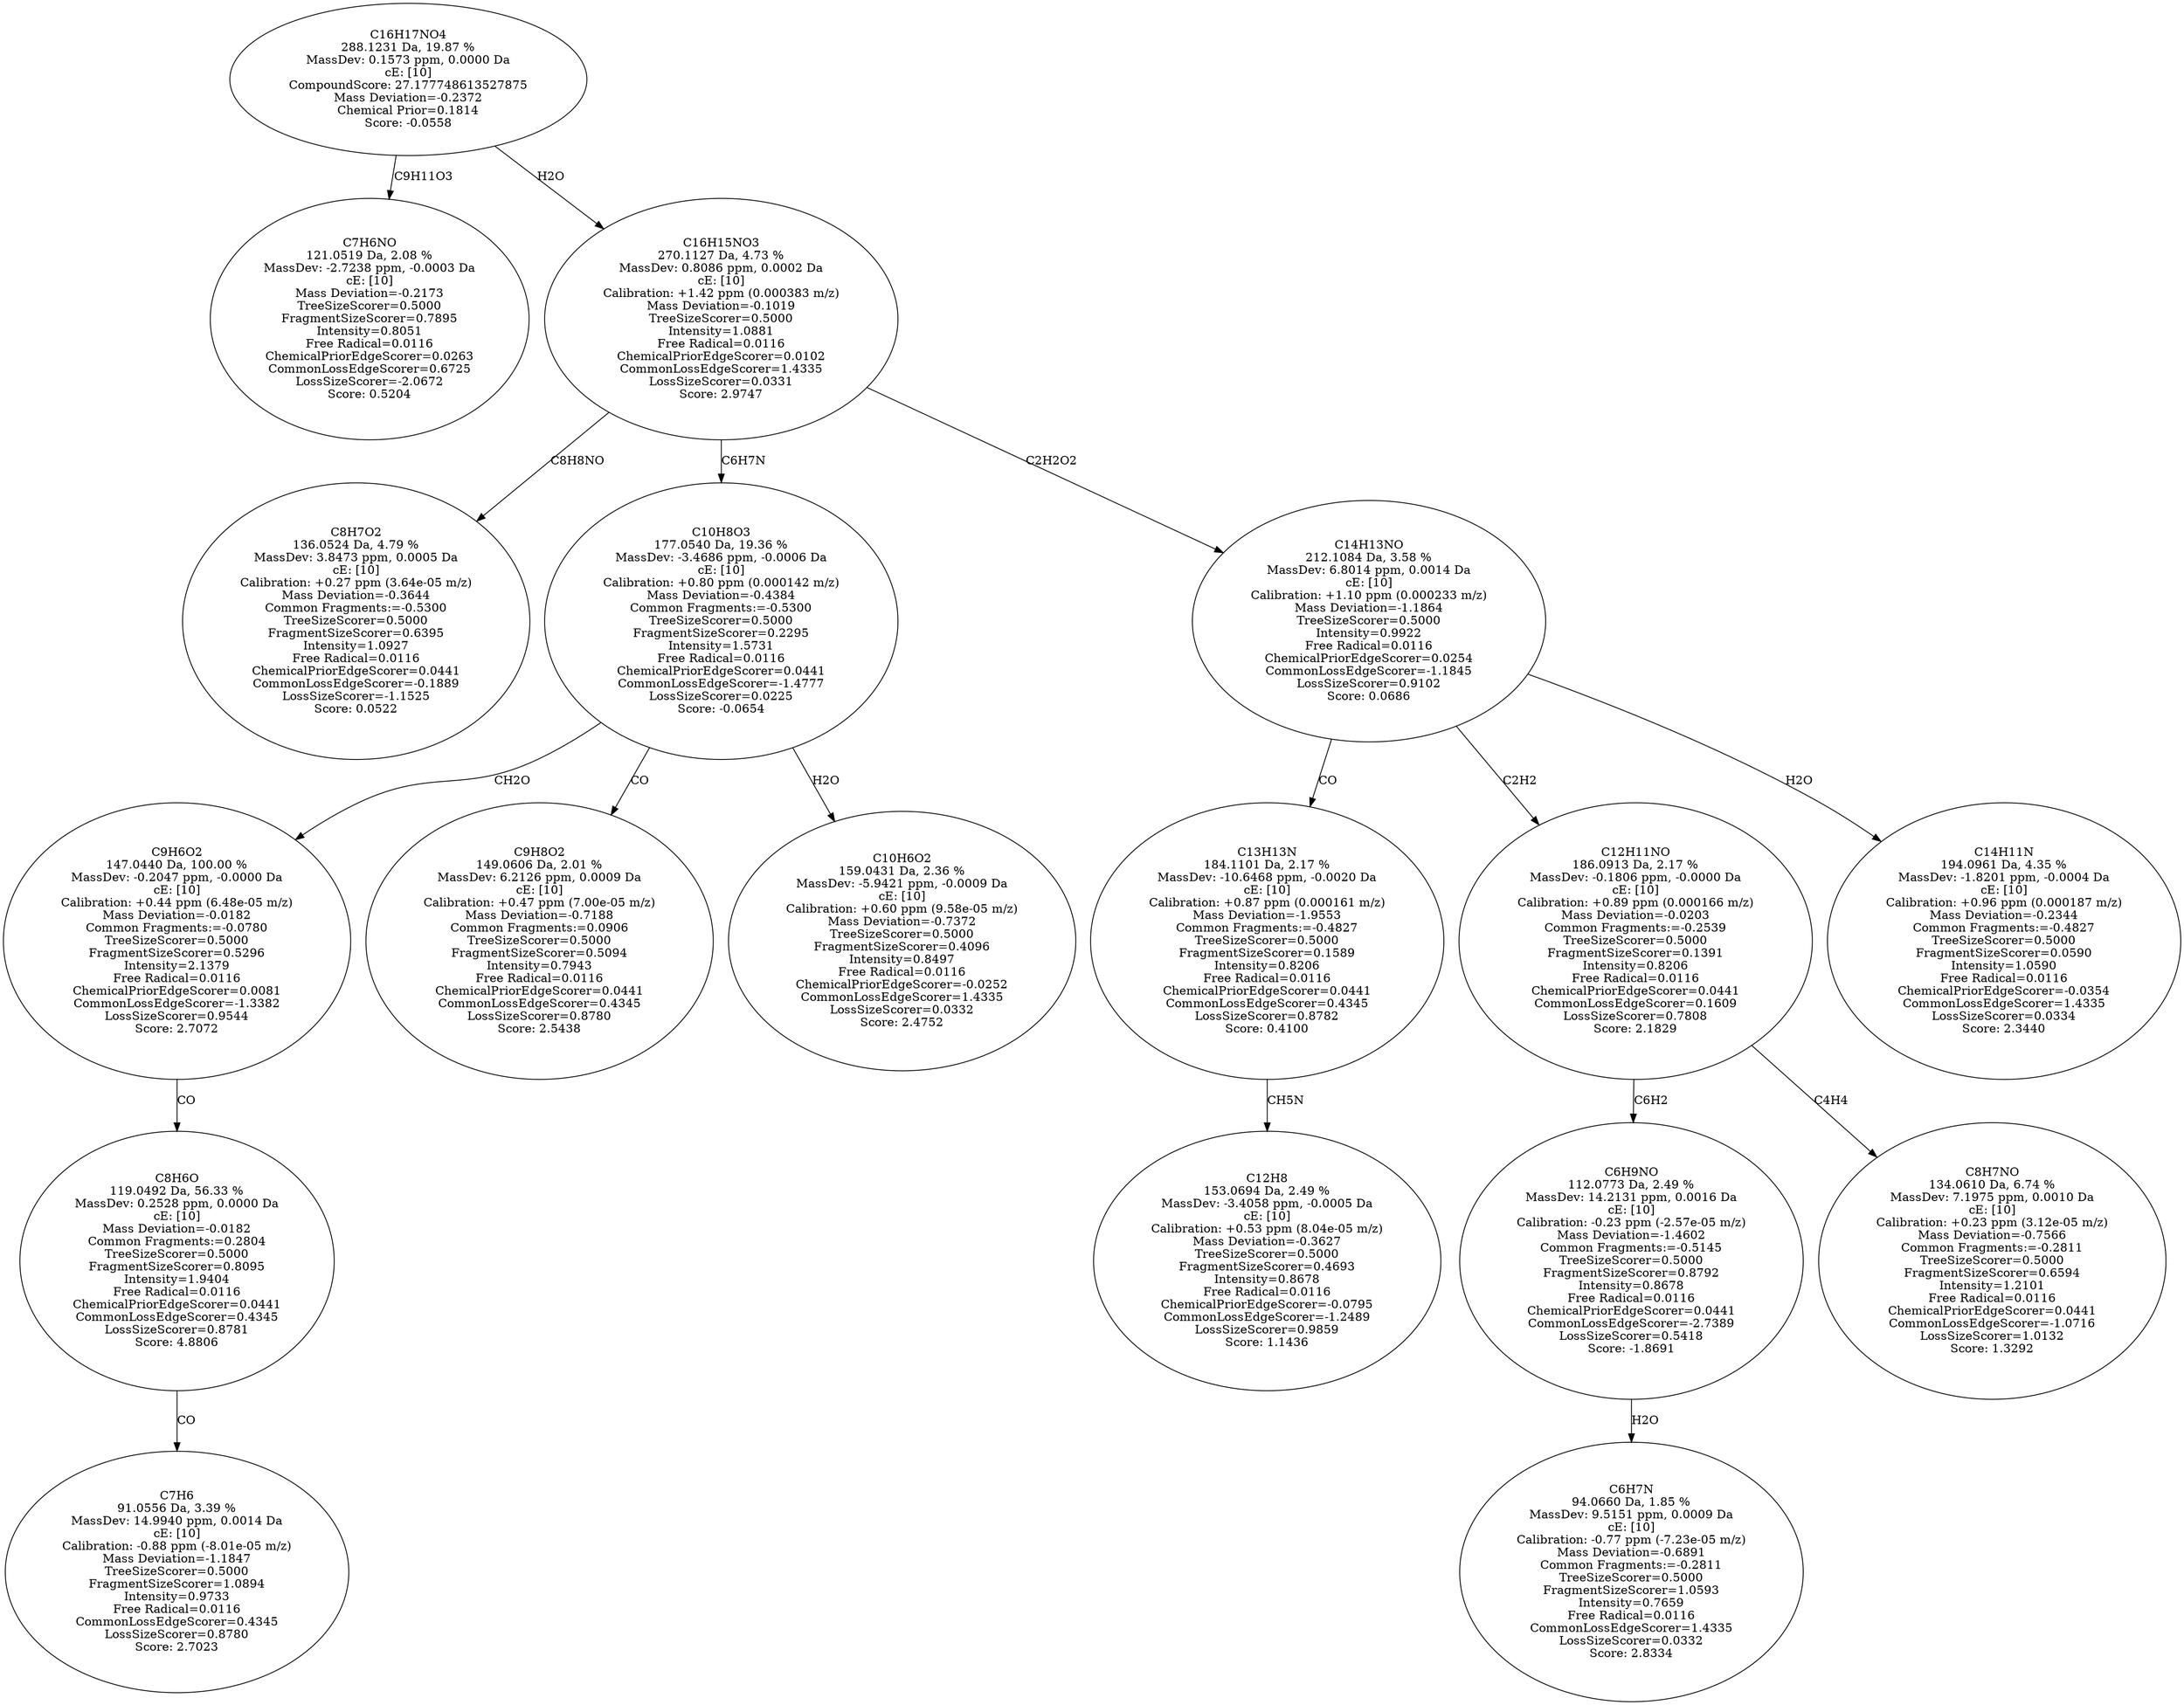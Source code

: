 strict digraph {
v1 [label="C7H6NO\n121.0519 Da, 2.08 %\nMassDev: -2.7238 ppm, -0.0003 Da\ncE: [10]\nMass Deviation=-0.2173\nTreeSizeScorer=0.5000\nFragmentSizeScorer=0.7895\nIntensity=0.8051\nFree Radical=0.0116\nChemicalPriorEdgeScorer=0.0263\nCommonLossEdgeScorer=0.6725\nLossSizeScorer=-2.0672\nScore: 0.5204"];
v2 [label="C8H7O2\n136.0524 Da, 4.79 %\nMassDev: 3.8473 ppm, 0.0005 Da\ncE: [10]\nCalibration: +0.27 ppm (3.64e-05 m/z)\nMass Deviation=-0.3644\nCommon Fragments:=-0.5300\nTreeSizeScorer=0.5000\nFragmentSizeScorer=0.6395\nIntensity=1.0927\nFree Radical=0.0116\nChemicalPriorEdgeScorer=0.0441\nCommonLossEdgeScorer=-0.1889\nLossSizeScorer=-1.1525\nScore: 0.0522"];
v3 [label="C7H6\n91.0556 Da, 3.39 %\nMassDev: 14.9940 ppm, 0.0014 Da\ncE: [10]\nCalibration: -0.88 ppm (-8.01e-05 m/z)\nMass Deviation=-1.1847\nTreeSizeScorer=0.5000\nFragmentSizeScorer=1.0894\nIntensity=0.9733\nFree Radical=0.0116\nCommonLossEdgeScorer=0.4345\nLossSizeScorer=0.8780\nScore: 2.7023"];
v4 [label="C8H6O\n119.0492 Da, 56.33 %\nMassDev: 0.2528 ppm, 0.0000 Da\ncE: [10]\nMass Deviation=-0.0182\nCommon Fragments:=0.2804\nTreeSizeScorer=0.5000\nFragmentSizeScorer=0.8095\nIntensity=1.9404\nFree Radical=0.0116\nChemicalPriorEdgeScorer=0.0441\nCommonLossEdgeScorer=0.4345\nLossSizeScorer=0.8781\nScore: 4.8806"];
v5 [label="C9H6O2\n147.0440 Da, 100.00 %\nMassDev: -0.2047 ppm, -0.0000 Da\ncE: [10]\nCalibration: +0.44 ppm (6.48e-05 m/z)\nMass Deviation=-0.0182\nCommon Fragments:=-0.0780\nTreeSizeScorer=0.5000\nFragmentSizeScorer=0.5296\nIntensity=2.1379\nFree Radical=0.0116\nChemicalPriorEdgeScorer=0.0081\nCommonLossEdgeScorer=-1.3382\nLossSizeScorer=0.9544\nScore: 2.7072"];
v6 [label="C9H8O2\n149.0606 Da, 2.01 %\nMassDev: 6.2126 ppm, 0.0009 Da\ncE: [10]\nCalibration: +0.47 ppm (7.00e-05 m/z)\nMass Deviation=-0.7188\nCommon Fragments:=0.0906\nTreeSizeScorer=0.5000\nFragmentSizeScorer=0.5094\nIntensity=0.7943\nFree Radical=0.0116\nChemicalPriorEdgeScorer=0.0441\nCommonLossEdgeScorer=0.4345\nLossSizeScorer=0.8780\nScore: 2.5438"];
v7 [label="C10H6O2\n159.0431 Da, 2.36 %\nMassDev: -5.9421 ppm, -0.0009 Da\ncE: [10]\nCalibration: +0.60 ppm (9.58e-05 m/z)\nMass Deviation=-0.7372\nTreeSizeScorer=0.5000\nFragmentSizeScorer=0.4096\nIntensity=0.8497\nFree Radical=0.0116\nChemicalPriorEdgeScorer=-0.0252\nCommonLossEdgeScorer=1.4335\nLossSizeScorer=0.0332\nScore: 2.4752"];
v8 [label="C10H8O3\n177.0540 Da, 19.36 %\nMassDev: -3.4686 ppm, -0.0006 Da\ncE: [10]\nCalibration: +0.80 ppm (0.000142 m/z)\nMass Deviation=-0.4384\nCommon Fragments:=-0.5300\nTreeSizeScorer=0.5000\nFragmentSizeScorer=0.2295\nIntensity=1.5731\nFree Radical=0.0116\nChemicalPriorEdgeScorer=0.0441\nCommonLossEdgeScorer=-1.4777\nLossSizeScorer=0.0225\nScore: -0.0654"];
v9 [label="C12H8\n153.0694 Da, 2.49 %\nMassDev: -3.4058 ppm, -0.0005 Da\ncE: [10]\nCalibration: +0.53 ppm (8.04e-05 m/z)\nMass Deviation=-0.3627\nTreeSizeScorer=0.5000\nFragmentSizeScorer=0.4693\nIntensity=0.8678\nFree Radical=0.0116\nChemicalPriorEdgeScorer=-0.0795\nCommonLossEdgeScorer=-1.2489\nLossSizeScorer=0.9859\nScore: 1.1436"];
v10 [label="C13H13N\n184.1101 Da, 2.17 %\nMassDev: -10.6468 ppm, -0.0020 Da\ncE: [10]\nCalibration: +0.87 ppm (0.000161 m/z)\nMass Deviation=-1.9553\nCommon Fragments:=-0.4827\nTreeSizeScorer=0.5000\nFragmentSizeScorer=0.1589\nIntensity=0.8206\nFree Radical=0.0116\nChemicalPriorEdgeScorer=0.0441\nCommonLossEdgeScorer=0.4345\nLossSizeScorer=0.8782\nScore: 0.4100"];
v11 [label="C6H7N\n94.0660 Da, 1.85 %\nMassDev: 9.5151 ppm, 0.0009 Da\ncE: [10]\nCalibration: -0.77 ppm (-7.23e-05 m/z)\nMass Deviation=-0.6891\nCommon Fragments:=-0.2811\nTreeSizeScorer=0.5000\nFragmentSizeScorer=1.0593\nIntensity=0.7659\nFree Radical=0.0116\nCommonLossEdgeScorer=1.4335\nLossSizeScorer=0.0332\nScore: 2.8334"];
v12 [label="C6H9NO\n112.0773 Da, 2.49 %\nMassDev: 14.2131 ppm, 0.0016 Da\ncE: [10]\nCalibration: -0.23 ppm (-2.57e-05 m/z)\nMass Deviation=-1.4602\nCommon Fragments:=-0.5145\nTreeSizeScorer=0.5000\nFragmentSizeScorer=0.8792\nIntensity=0.8678\nFree Radical=0.0116\nChemicalPriorEdgeScorer=0.0441\nCommonLossEdgeScorer=-2.7389\nLossSizeScorer=0.5418\nScore: -1.8691"];
v13 [label="C8H7NO\n134.0610 Da, 6.74 %\nMassDev: 7.1975 ppm, 0.0010 Da\ncE: [10]\nCalibration: +0.23 ppm (3.12e-05 m/z)\nMass Deviation=-0.7566\nCommon Fragments:=-0.2811\nTreeSizeScorer=0.5000\nFragmentSizeScorer=0.6594\nIntensity=1.2101\nFree Radical=0.0116\nChemicalPriorEdgeScorer=0.0441\nCommonLossEdgeScorer=-1.0716\nLossSizeScorer=1.0132\nScore: 1.3292"];
v14 [label="C12H11NO\n186.0913 Da, 2.17 %\nMassDev: -0.1806 ppm, -0.0000 Da\ncE: [10]\nCalibration: +0.89 ppm (0.000166 m/z)\nMass Deviation=-0.0203\nCommon Fragments:=-0.2539\nTreeSizeScorer=0.5000\nFragmentSizeScorer=0.1391\nIntensity=0.8206\nFree Radical=0.0116\nChemicalPriorEdgeScorer=0.0441\nCommonLossEdgeScorer=0.1609\nLossSizeScorer=0.7808\nScore: 2.1829"];
v15 [label="C14H11N\n194.0961 Da, 4.35 %\nMassDev: -1.8201 ppm, -0.0004 Da\ncE: [10]\nCalibration: +0.96 ppm (0.000187 m/z)\nMass Deviation=-0.2344\nCommon Fragments:=-0.4827\nTreeSizeScorer=0.5000\nFragmentSizeScorer=0.0590\nIntensity=1.0590\nFree Radical=0.0116\nChemicalPriorEdgeScorer=-0.0354\nCommonLossEdgeScorer=1.4335\nLossSizeScorer=0.0334\nScore: 2.3440"];
v16 [label="C14H13NO\n212.1084 Da, 3.58 %\nMassDev: 6.8014 ppm, 0.0014 Da\ncE: [10]\nCalibration: +1.10 ppm (0.000233 m/z)\nMass Deviation=-1.1864\nTreeSizeScorer=0.5000\nIntensity=0.9922\nFree Radical=0.0116\nChemicalPriorEdgeScorer=0.0254\nCommonLossEdgeScorer=-1.1845\nLossSizeScorer=0.9102\nScore: 0.0686"];
v17 [label="C16H15NO3\n270.1127 Da, 4.73 %\nMassDev: 0.8086 ppm, 0.0002 Da\ncE: [10]\nCalibration: +1.42 ppm (0.000383 m/z)\nMass Deviation=-0.1019\nTreeSizeScorer=0.5000\nIntensity=1.0881\nFree Radical=0.0116\nChemicalPriorEdgeScorer=0.0102\nCommonLossEdgeScorer=1.4335\nLossSizeScorer=0.0331\nScore: 2.9747"];
v18 [label="C16H17NO4\n288.1231 Da, 19.87 %\nMassDev: 0.1573 ppm, 0.0000 Da\ncE: [10]\nCompoundScore: 27.177748613527875\nMass Deviation=-0.2372\nChemical Prior=0.1814\nScore: -0.0558"];
v18 -> v1 [label="C9H11O3"];
v17 -> v2 [label="C8H8NO"];
v4 -> v3 [label="CO"];
v5 -> v4 [label="CO"];
v8 -> v5 [label="CH2O"];
v8 -> v6 [label="CO"];
v8 -> v7 [label="H2O"];
v17 -> v8 [label="C6H7N"];
v10 -> v9 [label="CH5N"];
v16 -> v10 [label="CO"];
v12 -> v11 [label="H2O"];
v14 -> v12 [label="C6H2"];
v14 -> v13 [label="C4H4"];
v16 -> v14 [label="C2H2"];
v16 -> v15 [label="H2O"];
v17 -> v16 [label="C2H2O2"];
v18 -> v17 [label="H2O"];
}